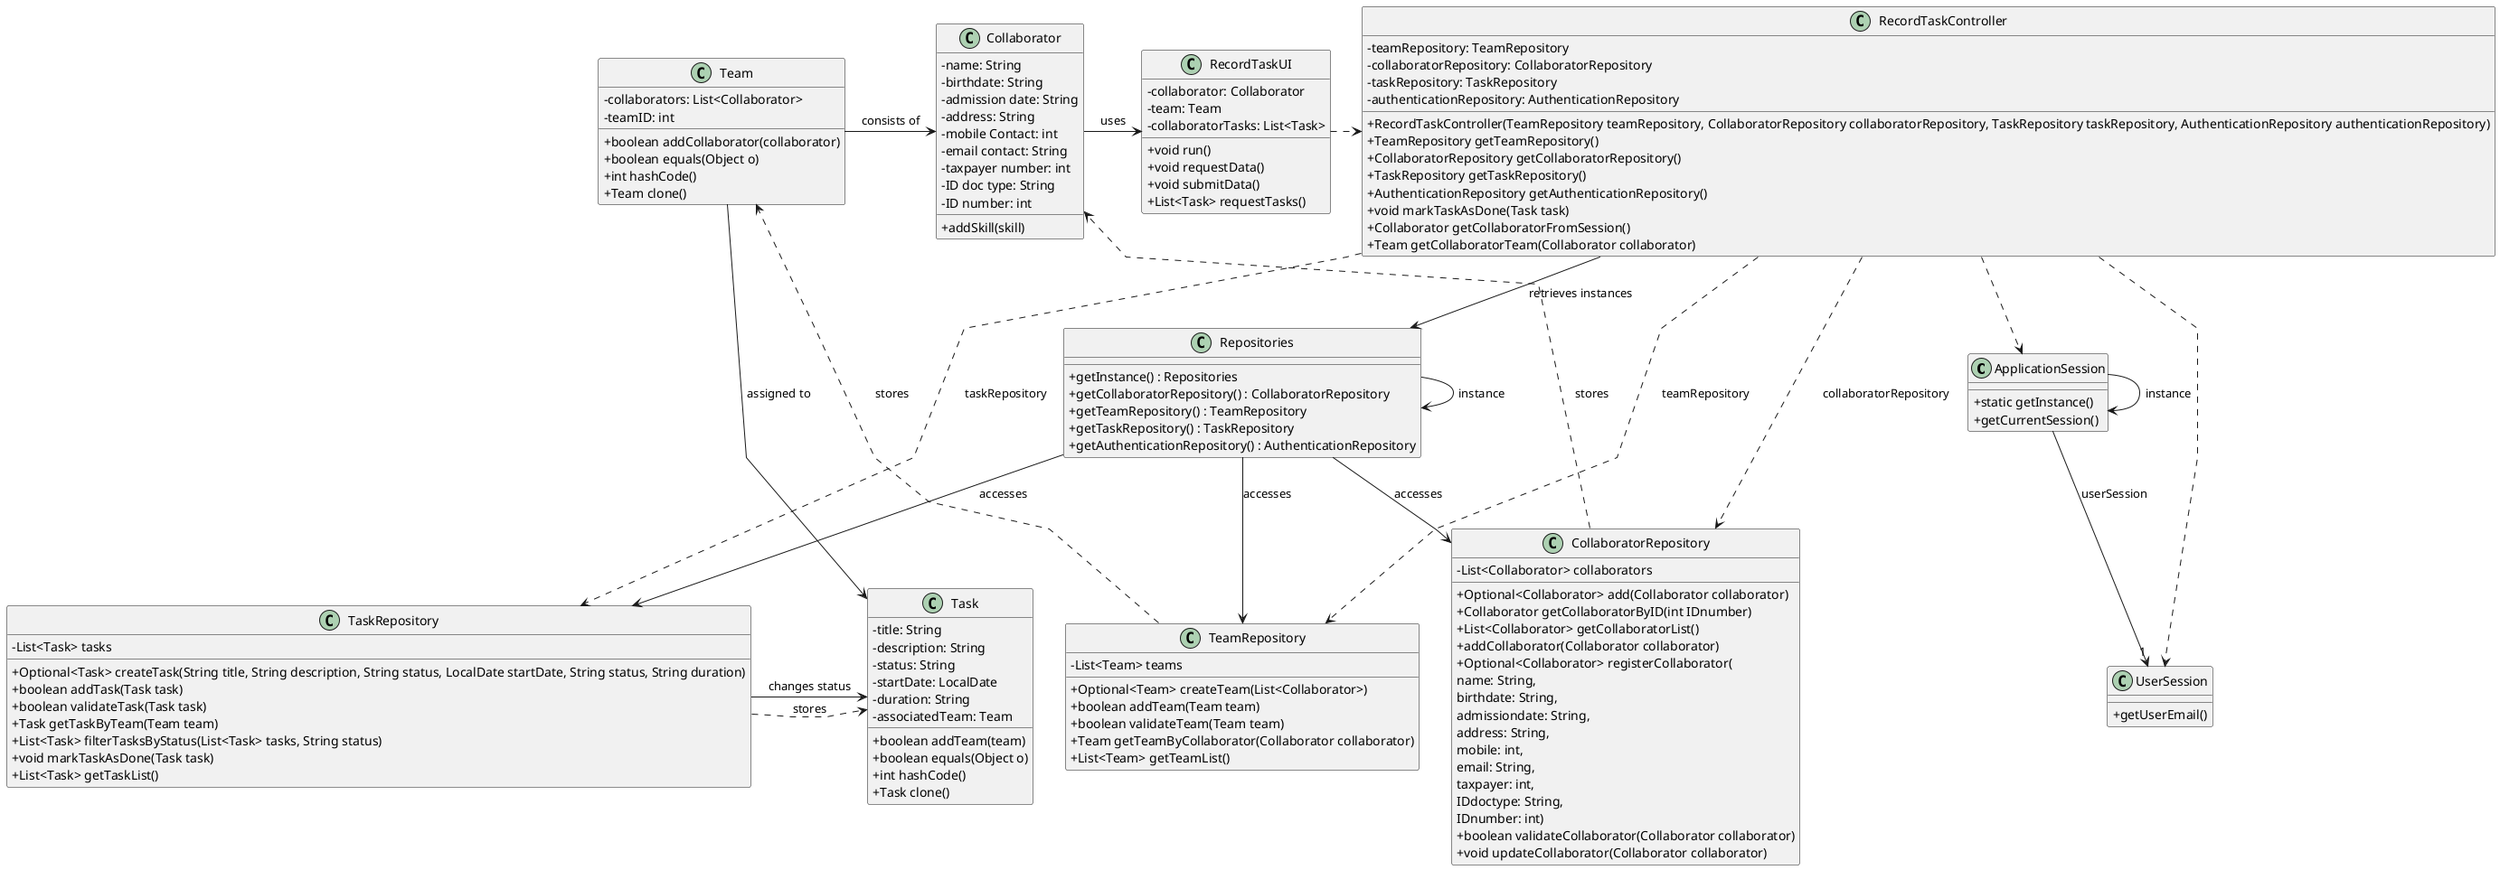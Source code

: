 @startuml
'skinparam monochrome true
skinparam packageStyle rectangle
skinparam shadowing false
skinparam linetype polyline
'skinparam linetype orto

skinparam classAttributeIconSize 0

'left to right direction

class ApplicationSession
{
    + static getInstance()
    + getCurrentSession()
}

class UserSession
{
    + getUserEmail()
}

class Collaborator {
    - name: String
    - birthdate: String
    - admission date: String
    - address: String
    - mobile Contact: int
    - email contact: String
    - taxpayer number: int
    - ID doc type: String
    - ID number: int
    + addSkill(skill)
}

 class CollaboratorRepository {
   - List<Collaborator> collaborators
   + Optional<Collaborator> add(Collaborator collaborator)
   + Collaborator getCollaboratorByID(int IDnumber)
   + List<Collaborator> getCollaboratorList()
   + addCollaborator(Collaborator collaborator)
   + Optional<Collaborator> registerCollaborator( \nname: String, \nbirthdate: String, \nadmissiondate: String, \naddress: String, \nmobile: int, \nemail: String, \ntaxpayer: int, \nIDdoctype: String, \nIDnumber: int)
   + boolean validateCollaborator(Collaborator collaborator)
   + void updateCollaborator(Collaborator collaborator)
 }

class Repositories {
  + getInstance() : Repositories
  + getCollaboratorRepository() : CollaboratorRepository
  + getTeamRepository() : TeamRepository
  + getTaskRepository() : TaskRepository
  + getAuthenticationRepository() : AuthenticationRepository
}

class RecordTaskController {
    - teamRepository: TeamRepository
    - collaboratorRepository: CollaboratorRepository
    - taskRepository: TaskRepository
    - authenticationRepository: AuthenticationRepository
    + RecordTaskController(TeamRepository teamRepository, CollaboratorRepository collaboratorRepository, TaskRepository taskRepository, AuthenticationRepository authenticationRepository)
    + TeamRepository getTeamRepository()
    + CollaboratorRepository getCollaboratorRepository()
    + TaskRepository getTaskRepository()
    + AuthenticationRepository getAuthenticationRepository()
    + void markTaskAsDone(Task task)
    + Collaborator getCollaboratorFromSession()
    + Team getCollaboratorTeam(Collaborator collaborator)
}

class RecordTaskUI {
  - collaborator: Collaborator
  - team: Team
  - collaboratorTasks: List<Task>
  + void run()
  + void requestData()
  + void submitData()
  + List<Task> requestTasks()
}

class Team {
    - collaborators: List<Collaborator>
    - teamID: int
    + boolean addCollaborator(collaborator)
    + boolean equals(Object o)
    + int hashCode()
    + Team clone()
}

class TaskRepository {
       - List<Task> tasks
       + Optional<Task> createTask(String title, String description, String status, LocalDate startDate, String status, String duration)
       + boolean addTask(Task task)
       + boolean validateTask(Task task)
       + Task getTaskByTeam(Team team)
       + List<Task> filterTasksByStatus(List<Task> tasks, String status)
       + void markTaskAsDone(Task task)
       + List<Task> getTaskList()
}

class Task {
    - title: String
    - description: String
    - status: String
    - startDate: LocalDate
    - duration: String
    - associatedTeam: Team
    + boolean addTeam(team)
    + boolean equals(Object o)
    + int hashCode()
    + Task clone()
}

class TeamRepository {
       - List<Team> teams
       + Optional<Team> createTeam(List<Collaborator>)
       + boolean addTeam(Team team)
       + boolean validateTeam(Team team)
       + Team getTeamByCollaborator(Collaborator collaborator)
       + List<Team> getTeamList()
}

Team -> Task: assigned to
Team -> Collaborator: consists of
Collaborator -> RecordTaskUI: uses
TaskRepository -> Task: changes status

Repositories -> Repositories : instance
ApplicationSession -> ApplicationSession : instance

RecordTaskUI .> RecordTaskController

RecordTaskController -down-> Repositories : retrieves instances

Repositories -down-> CollaboratorRepository : accesses
Repositories -down-> TeamRepository : accesses
Repositories -down-> TaskRepository : accesses

RecordTaskController ..> TeamRepository : teamRepository
RecordTaskController ..> TaskRepository : taskRepository
RecordTaskController ..> CollaboratorRepository : collaboratorRepository

ApplicationSession --> "1" UserSession : userSession

RecordTaskController ..> ApplicationSession
RecordTaskController ..> UserSession

TeamRepository ..> Team: stores
TaskRepository ..> Task: stores
CollaboratorRepository ..> Collaborator: stores

@enduml